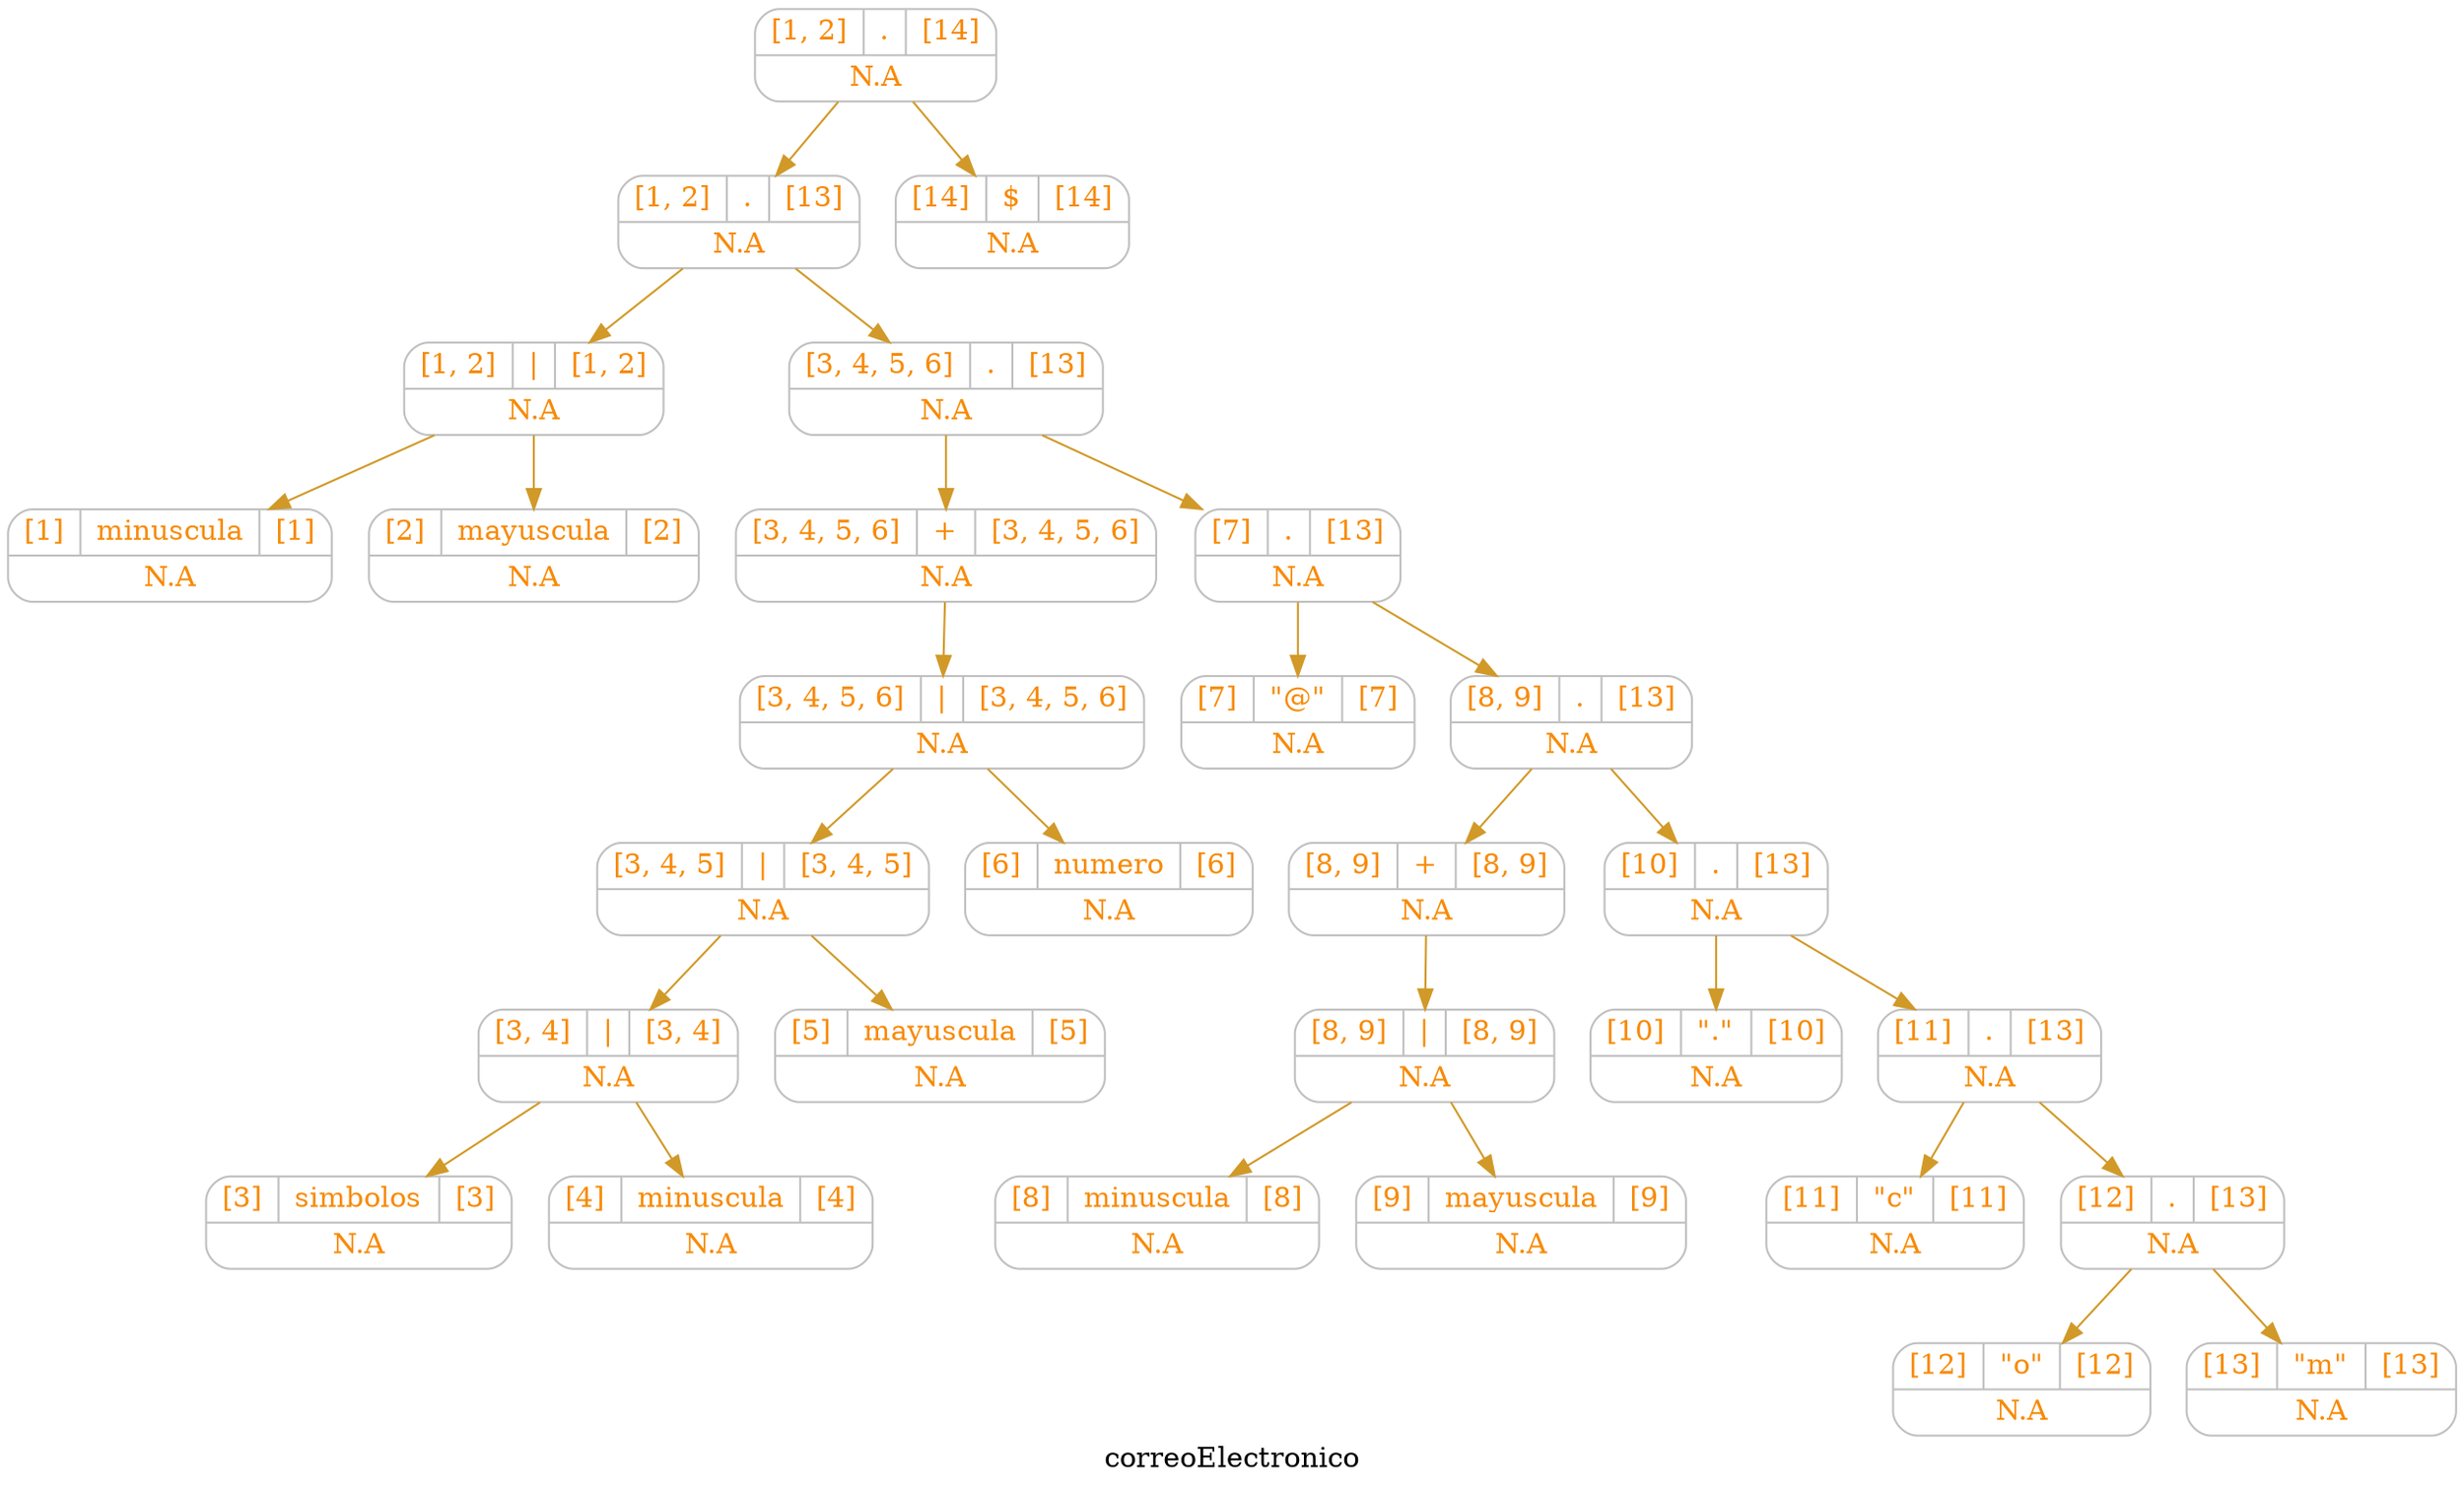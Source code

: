 digraph structs {

node[shape=Mrecord color=gray fontcolor="#f78a05"];
label ="correoElectronico"
edge[color="#d19928"];
struct17438731[label="{{[1, 2]|<here>.|[14]}|N.A}"];
    struct17438731->struct1295522078
struct1295522078[label="{{[1, 2]|<here>.|[13]}|N.A}"];
    struct1295522078->struct1203161279
struct1203161279[label="{{[1, 2]|<here>\||[1, 2]}|N.A}"];
    struct1203161279->struct1042110114
struct1042110114[label="{{[1]|<here>minuscula|[1]}|N.A}"];
    struct1203161279->struct1657154448
struct1657154448[label="{{[2]|<here>mayuscula|[2]}|N.A}"];
    struct1295522078->struct1064087465
struct1064087465[label="{{[3, 4, 5, 6]|<here>.|[13]}|N.A}"];
    struct1064087465->struct1315859403
struct1315859403[label="{{[3, 4, 5, 6]|<here>+|[3, 4, 5, 6]}|N.A}"];
    struct1315859403->struct445816034
struct445816034[label="{{[3, 4, 5, 6]|<here>\||[3, 4, 5, 6]}|N.A}"];
    struct445816034->struct1230749323
struct1230749323[label="{{[3, 4, 5]|<here>\||[3, 4, 5]}|N.A}"];
    struct1230749323->struct319836654
struct319836654[label="{{[3, 4]|<here>\||[3, 4]}|N.A}"];
    struct319836654->struct782057588
struct782057588[label="{{[3]|<here>simbolos|[3]}|N.A}"];
    struct319836654->struct551992521
struct551992521[label="{{[4]|<here>minuscula|[4]}|N.A}"];
    struct1230749323->struct878571960
struct878571960[label="{{[5]|<here>mayuscula|[5]}|N.A}"];
    struct445816034->struct634604028
struct634604028[label="{{[6]|<here>numero|[6]}|N.A}"];
    struct1064087465->struct1636381650
struct1636381650[label="{{[7]|<here>.|[13]}|N.A}"];
    struct1636381650->struct1956436958
struct1956436958[label="{{[7]|<here>\"@\"|[7]}|N.A}"];
    struct1636381650->struct798434500
struct798434500[label="{{[8, 9]|<here>.|[13]}|N.A}"];
    struct798434500->struct280237155
struct280237155[label="{{[8, 9]|<here>+|[8, 9]}|N.A}"];
    struct280237155->struct940290564
struct940290564[label="{{[8, 9]|<here>\||[8, 9]}|N.A}"];
    struct940290564->struct710663408
struct710663408[label="{{[8]|<here>minuscula|[8]}|N.A}"];
    struct940290564->struct1014787195
struct1014787195[label="{{[9]|<here>mayuscula|[9]}|N.A}"];
    struct798434500->struct207315099
struct207315099[label="{{[10]|<here>.|[13]}|N.A}"];
    struct207315099->struct1772451974
struct1772451974[label="{{[10]|<here>\".\"|[10]}|N.A}"];
    struct207315099->struct502105374
struct502105374[label="{{[11]|<here>.|[13]}|N.A}"];
    struct502105374->struct1118645612
struct1118645612[label="{{[11]|<here>\"c\"|[11]}|N.A}"];
    struct502105374->struct363184666
struct363184666[label="{{[12]|<here>.|[13]}|N.A}"];
    struct363184666->struct1460070752
struct1460070752[label="{{[12]|<here>\"o\"|[12]}|N.A}"];
    struct363184666->struct649217003
struct649217003[label="{{[13]|<here>\"m\"|[13]}|N.A}"];
    struct17438731->struct224386076
struct224386076[label="{{[14]|<here>$|[14]}|N.A}"];

}